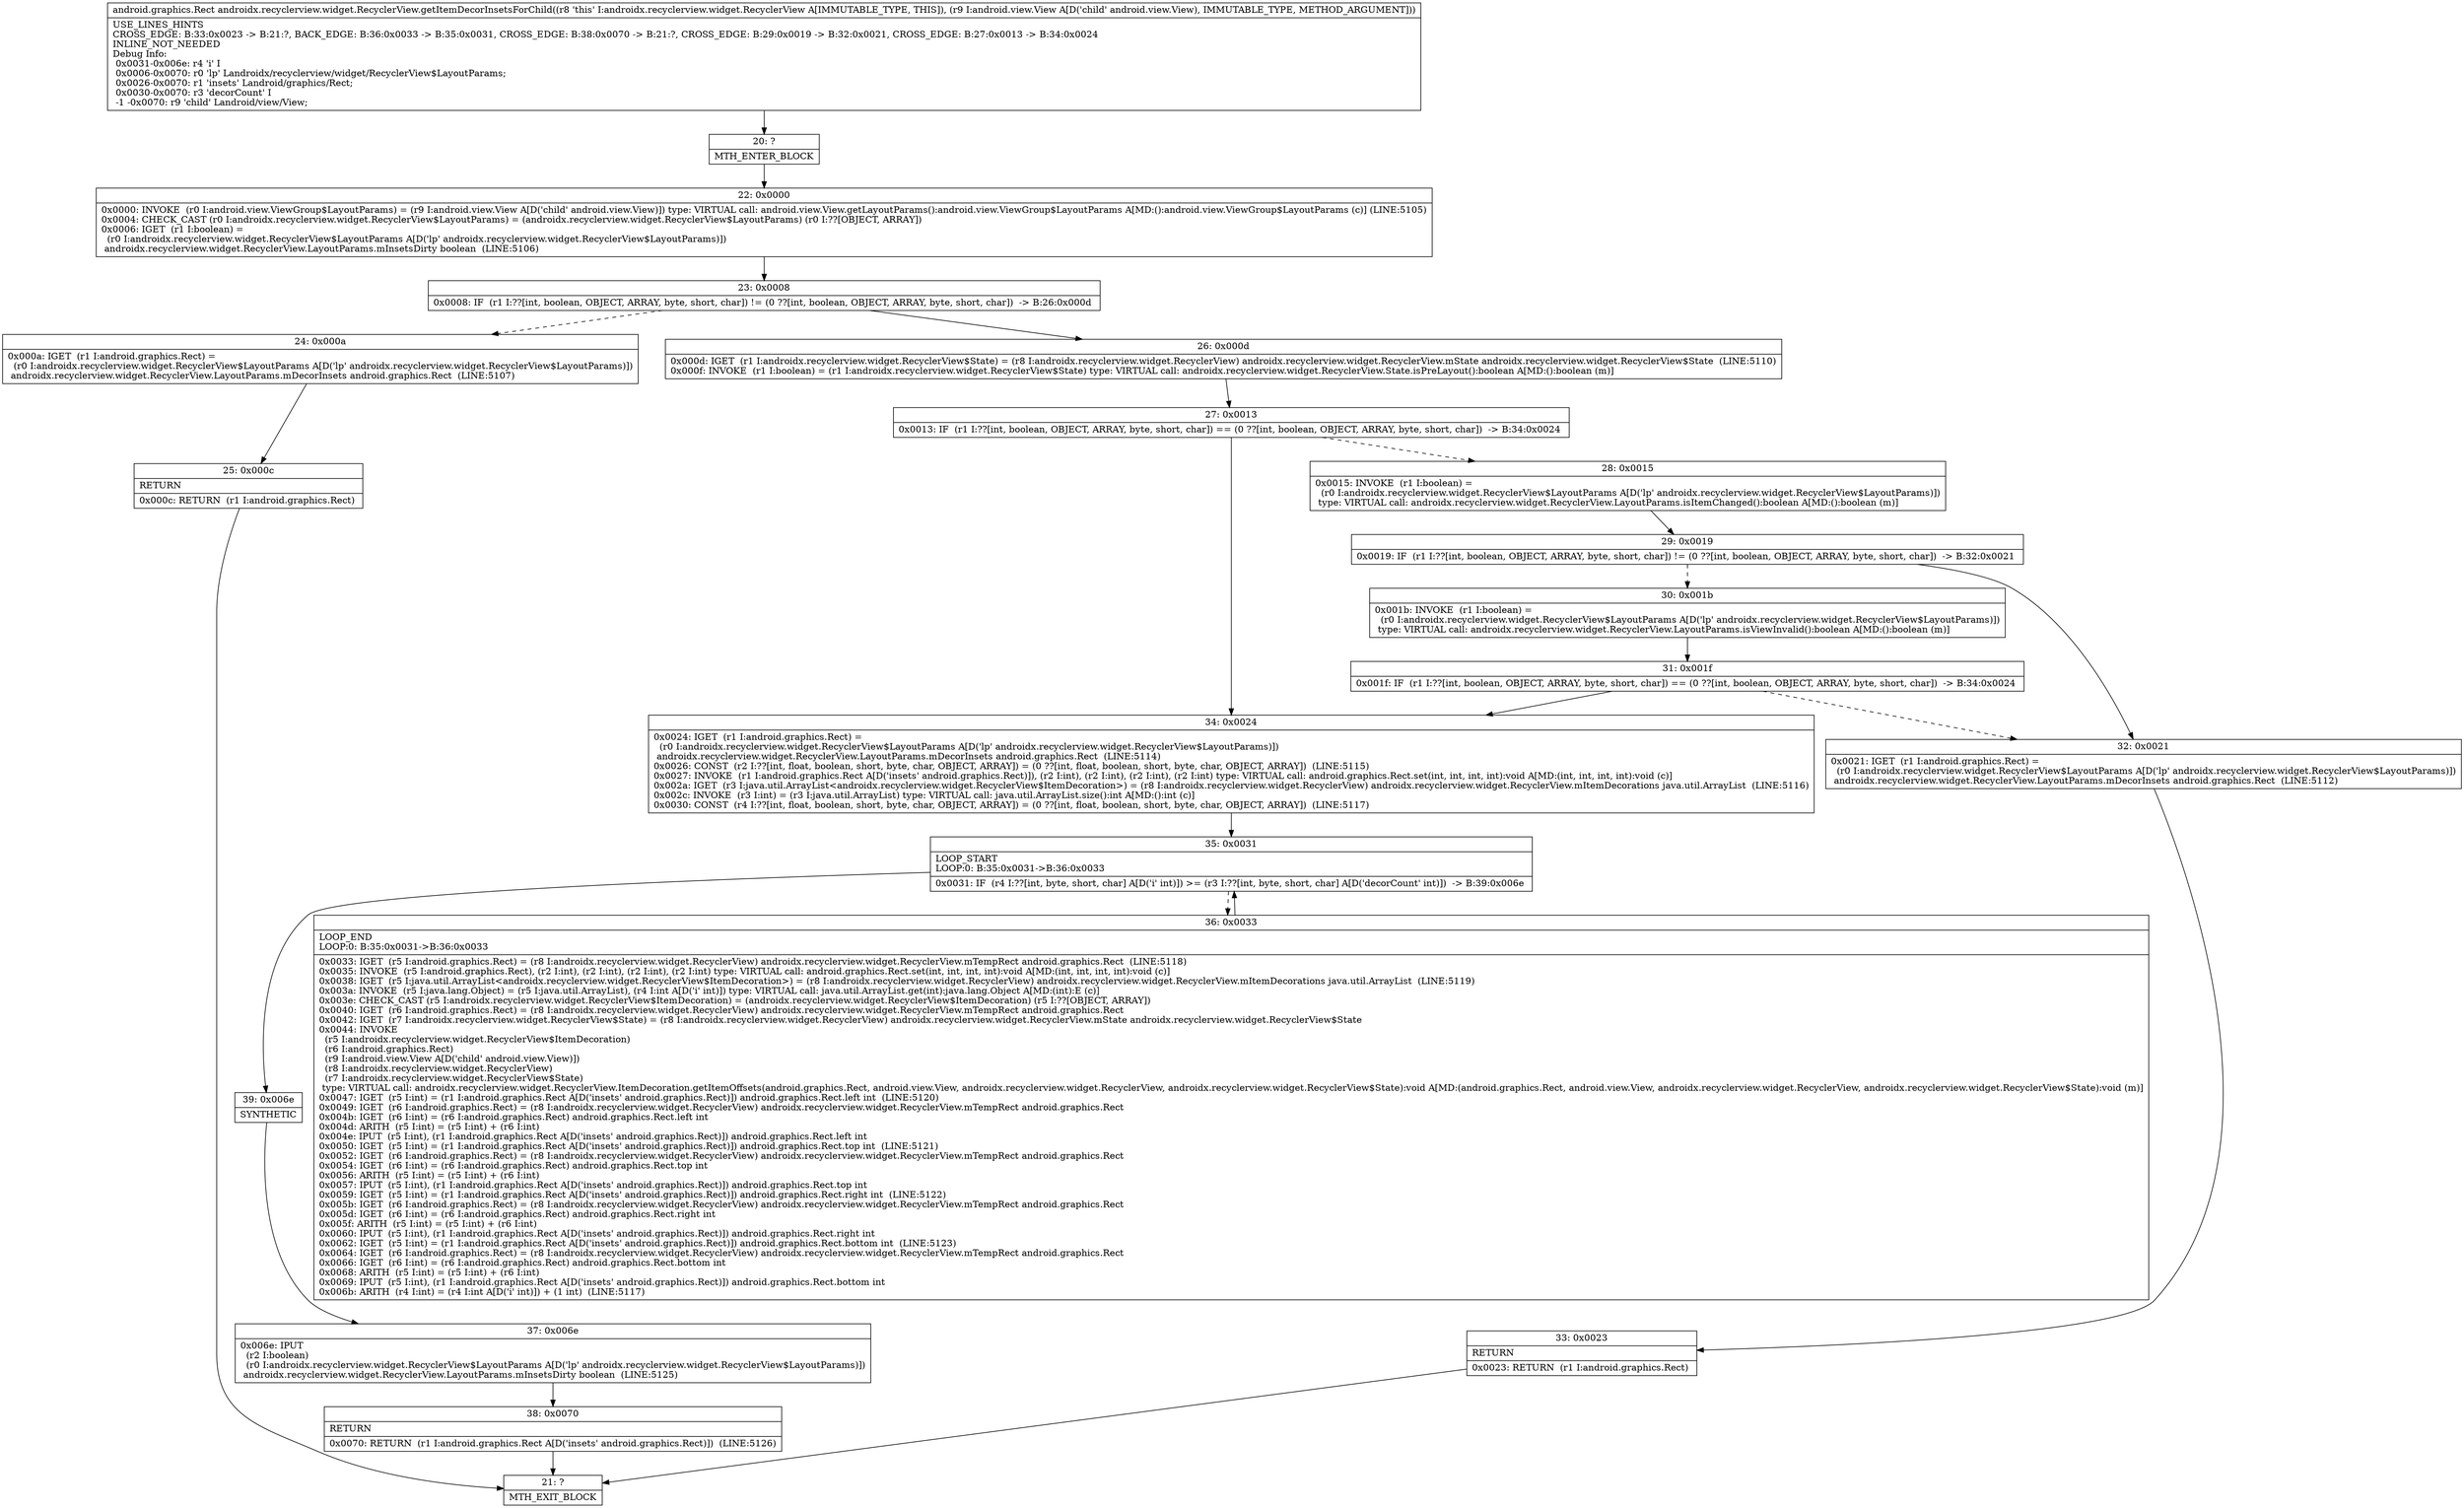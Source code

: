 digraph "CFG forandroidx.recyclerview.widget.RecyclerView.getItemDecorInsetsForChild(Landroid\/view\/View;)Landroid\/graphics\/Rect;" {
Node_20 [shape=record,label="{20\:\ ?|MTH_ENTER_BLOCK\l}"];
Node_22 [shape=record,label="{22\:\ 0x0000|0x0000: INVOKE  (r0 I:android.view.ViewGroup$LayoutParams) = (r9 I:android.view.View A[D('child' android.view.View)]) type: VIRTUAL call: android.view.View.getLayoutParams():android.view.ViewGroup$LayoutParams A[MD:():android.view.ViewGroup$LayoutParams (c)] (LINE:5105)\l0x0004: CHECK_CAST (r0 I:androidx.recyclerview.widget.RecyclerView$LayoutParams) = (androidx.recyclerview.widget.RecyclerView$LayoutParams) (r0 I:??[OBJECT, ARRAY]) \l0x0006: IGET  (r1 I:boolean) = \l  (r0 I:androidx.recyclerview.widget.RecyclerView$LayoutParams A[D('lp' androidx.recyclerview.widget.RecyclerView$LayoutParams)])\l androidx.recyclerview.widget.RecyclerView.LayoutParams.mInsetsDirty boolean  (LINE:5106)\l}"];
Node_23 [shape=record,label="{23\:\ 0x0008|0x0008: IF  (r1 I:??[int, boolean, OBJECT, ARRAY, byte, short, char]) != (0 ??[int, boolean, OBJECT, ARRAY, byte, short, char])  \-\> B:26:0x000d \l}"];
Node_24 [shape=record,label="{24\:\ 0x000a|0x000a: IGET  (r1 I:android.graphics.Rect) = \l  (r0 I:androidx.recyclerview.widget.RecyclerView$LayoutParams A[D('lp' androidx.recyclerview.widget.RecyclerView$LayoutParams)])\l androidx.recyclerview.widget.RecyclerView.LayoutParams.mDecorInsets android.graphics.Rect  (LINE:5107)\l}"];
Node_25 [shape=record,label="{25\:\ 0x000c|RETURN\l|0x000c: RETURN  (r1 I:android.graphics.Rect) \l}"];
Node_21 [shape=record,label="{21\:\ ?|MTH_EXIT_BLOCK\l}"];
Node_26 [shape=record,label="{26\:\ 0x000d|0x000d: IGET  (r1 I:androidx.recyclerview.widget.RecyclerView$State) = (r8 I:androidx.recyclerview.widget.RecyclerView) androidx.recyclerview.widget.RecyclerView.mState androidx.recyclerview.widget.RecyclerView$State  (LINE:5110)\l0x000f: INVOKE  (r1 I:boolean) = (r1 I:androidx.recyclerview.widget.RecyclerView$State) type: VIRTUAL call: androidx.recyclerview.widget.RecyclerView.State.isPreLayout():boolean A[MD:():boolean (m)]\l}"];
Node_27 [shape=record,label="{27\:\ 0x0013|0x0013: IF  (r1 I:??[int, boolean, OBJECT, ARRAY, byte, short, char]) == (0 ??[int, boolean, OBJECT, ARRAY, byte, short, char])  \-\> B:34:0x0024 \l}"];
Node_28 [shape=record,label="{28\:\ 0x0015|0x0015: INVOKE  (r1 I:boolean) = \l  (r0 I:androidx.recyclerview.widget.RecyclerView$LayoutParams A[D('lp' androidx.recyclerview.widget.RecyclerView$LayoutParams)])\l type: VIRTUAL call: androidx.recyclerview.widget.RecyclerView.LayoutParams.isItemChanged():boolean A[MD:():boolean (m)]\l}"];
Node_29 [shape=record,label="{29\:\ 0x0019|0x0019: IF  (r1 I:??[int, boolean, OBJECT, ARRAY, byte, short, char]) != (0 ??[int, boolean, OBJECT, ARRAY, byte, short, char])  \-\> B:32:0x0021 \l}"];
Node_30 [shape=record,label="{30\:\ 0x001b|0x001b: INVOKE  (r1 I:boolean) = \l  (r0 I:androidx.recyclerview.widget.RecyclerView$LayoutParams A[D('lp' androidx.recyclerview.widget.RecyclerView$LayoutParams)])\l type: VIRTUAL call: androidx.recyclerview.widget.RecyclerView.LayoutParams.isViewInvalid():boolean A[MD:():boolean (m)]\l}"];
Node_31 [shape=record,label="{31\:\ 0x001f|0x001f: IF  (r1 I:??[int, boolean, OBJECT, ARRAY, byte, short, char]) == (0 ??[int, boolean, OBJECT, ARRAY, byte, short, char])  \-\> B:34:0x0024 \l}"];
Node_32 [shape=record,label="{32\:\ 0x0021|0x0021: IGET  (r1 I:android.graphics.Rect) = \l  (r0 I:androidx.recyclerview.widget.RecyclerView$LayoutParams A[D('lp' androidx.recyclerview.widget.RecyclerView$LayoutParams)])\l androidx.recyclerview.widget.RecyclerView.LayoutParams.mDecorInsets android.graphics.Rect  (LINE:5112)\l}"];
Node_33 [shape=record,label="{33\:\ 0x0023|RETURN\l|0x0023: RETURN  (r1 I:android.graphics.Rect) \l}"];
Node_34 [shape=record,label="{34\:\ 0x0024|0x0024: IGET  (r1 I:android.graphics.Rect) = \l  (r0 I:androidx.recyclerview.widget.RecyclerView$LayoutParams A[D('lp' androidx.recyclerview.widget.RecyclerView$LayoutParams)])\l androidx.recyclerview.widget.RecyclerView.LayoutParams.mDecorInsets android.graphics.Rect  (LINE:5114)\l0x0026: CONST  (r2 I:??[int, float, boolean, short, byte, char, OBJECT, ARRAY]) = (0 ??[int, float, boolean, short, byte, char, OBJECT, ARRAY])  (LINE:5115)\l0x0027: INVOKE  (r1 I:android.graphics.Rect A[D('insets' android.graphics.Rect)]), (r2 I:int), (r2 I:int), (r2 I:int), (r2 I:int) type: VIRTUAL call: android.graphics.Rect.set(int, int, int, int):void A[MD:(int, int, int, int):void (c)]\l0x002a: IGET  (r3 I:java.util.ArrayList\<androidx.recyclerview.widget.RecyclerView$ItemDecoration\>) = (r8 I:androidx.recyclerview.widget.RecyclerView) androidx.recyclerview.widget.RecyclerView.mItemDecorations java.util.ArrayList  (LINE:5116)\l0x002c: INVOKE  (r3 I:int) = (r3 I:java.util.ArrayList) type: VIRTUAL call: java.util.ArrayList.size():int A[MD:():int (c)]\l0x0030: CONST  (r4 I:??[int, float, boolean, short, byte, char, OBJECT, ARRAY]) = (0 ??[int, float, boolean, short, byte, char, OBJECT, ARRAY])  (LINE:5117)\l}"];
Node_35 [shape=record,label="{35\:\ 0x0031|LOOP_START\lLOOP:0: B:35:0x0031\-\>B:36:0x0033\l|0x0031: IF  (r4 I:??[int, byte, short, char] A[D('i' int)]) \>= (r3 I:??[int, byte, short, char] A[D('decorCount' int)])  \-\> B:39:0x006e \l}"];
Node_36 [shape=record,label="{36\:\ 0x0033|LOOP_END\lLOOP:0: B:35:0x0031\-\>B:36:0x0033\l|0x0033: IGET  (r5 I:android.graphics.Rect) = (r8 I:androidx.recyclerview.widget.RecyclerView) androidx.recyclerview.widget.RecyclerView.mTempRect android.graphics.Rect  (LINE:5118)\l0x0035: INVOKE  (r5 I:android.graphics.Rect), (r2 I:int), (r2 I:int), (r2 I:int), (r2 I:int) type: VIRTUAL call: android.graphics.Rect.set(int, int, int, int):void A[MD:(int, int, int, int):void (c)]\l0x0038: IGET  (r5 I:java.util.ArrayList\<androidx.recyclerview.widget.RecyclerView$ItemDecoration\>) = (r8 I:androidx.recyclerview.widget.RecyclerView) androidx.recyclerview.widget.RecyclerView.mItemDecorations java.util.ArrayList  (LINE:5119)\l0x003a: INVOKE  (r5 I:java.lang.Object) = (r5 I:java.util.ArrayList), (r4 I:int A[D('i' int)]) type: VIRTUAL call: java.util.ArrayList.get(int):java.lang.Object A[MD:(int):E (c)]\l0x003e: CHECK_CAST (r5 I:androidx.recyclerview.widget.RecyclerView$ItemDecoration) = (androidx.recyclerview.widget.RecyclerView$ItemDecoration) (r5 I:??[OBJECT, ARRAY]) \l0x0040: IGET  (r6 I:android.graphics.Rect) = (r8 I:androidx.recyclerview.widget.RecyclerView) androidx.recyclerview.widget.RecyclerView.mTempRect android.graphics.Rect \l0x0042: IGET  (r7 I:androidx.recyclerview.widget.RecyclerView$State) = (r8 I:androidx.recyclerview.widget.RecyclerView) androidx.recyclerview.widget.RecyclerView.mState androidx.recyclerview.widget.RecyclerView$State \l0x0044: INVOKE  \l  (r5 I:androidx.recyclerview.widget.RecyclerView$ItemDecoration)\l  (r6 I:android.graphics.Rect)\l  (r9 I:android.view.View A[D('child' android.view.View)])\l  (r8 I:androidx.recyclerview.widget.RecyclerView)\l  (r7 I:androidx.recyclerview.widget.RecyclerView$State)\l type: VIRTUAL call: androidx.recyclerview.widget.RecyclerView.ItemDecoration.getItemOffsets(android.graphics.Rect, android.view.View, androidx.recyclerview.widget.RecyclerView, androidx.recyclerview.widget.RecyclerView$State):void A[MD:(android.graphics.Rect, android.view.View, androidx.recyclerview.widget.RecyclerView, androidx.recyclerview.widget.RecyclerView$State):void (m)]\l0x0047: IGET  (r5 I:int) = (r1 I:android.graphics.Rect A[D('insets' android.graphics.Rect)]) android.graphics.Rect.left int  (LINE:5120)\l0x0049: IGET  (r6 I:android.graphics.Rect) = (r8 I:androidx.recyclerview.widget.RecyclerView) androidx.recyclerview.widget.RecyclerView.mTempRect android.graphics.Rect \l0x004b: IGET  (r6 I:int) = (r6 I:android.graphics.Rect) android.graphics.Rect.left int \l0x004d: ARITH  (r5 I:int) = (r5 I:int) + (r6 I:int) \l0x004e: IPUT  (r5 I:int), (r1 I:android.graphics.Rect A[D('insets' android.graphics.Rect)]) android.graphics.Rect.left int \l0x0050: IGET  (r5 I:int) = (r1 I:android.graphics.Rect A[D('insets' android.graphics.Rect)]) android.graphics.Rect.top int  (LINE:5121)\l0x0052: IGET  (r6 I:android.graphics.Rect) = (r8 I:androidx.recyclerview.widget.RecyclerView) androidx.recyclerview.widget.RecyclerView.mTempRect android.graphics.Rect \l0x0054: IGET  (r6 I:int) = (r6 I:android.graphics.Rect) android.graphics.Rect.top int \l0x0056: ARITH  (r5 I:int) = (r5 I:int) + (r6 I:int) \l0x0057: IPUT  (r5 I:int), (r1 I:android.graphics.Rect A[D('insets' android.graphics.Rect)]) android.graphics.Rect.top int \l0x0059: IGET  (r5 I:int) = (r1 I:android.graphics.Rect A[D('insets' android.graphics.Rect)]) android.graphics.Rect.right int  (LINE:5122)\l0x005b: IGET  (r6 I:android.graphics.Rect) = (r8 I:androidx.recyclerview.widget.RecyclerView) androidx.recyclerview.widget.RecyclerView.mTempRect android.graphics.Rect \l0x005d: IGET  (r6 I:int) = (r6 I:android.graphics.Rect) android.graphics.Rect.right int \l0x005f: ARITH  (r5 I:int) = (r5 I:int) + (r6 I:int) \l0x0060: IPUT  (r5 I:int), (r1 I:android.graphics.Rect A[D('insets' android.graphics.Rect)]) android.graphics.Rect.right int \l0x0062: IGET  (r5 I:int) = (r1 I:android.graphics.Rect A[D('insets' android.graphics.Rect)]) android.graphics.Rect.bottom int  (LINE:5123)\l0x0064: IGET  (r6 I:android.graphics.Rect) = (r8 I:androidx.recyclerview.widget.RecyclerView) androidx.recyclerview.widget.RecyclerView.mTempRect android.graphics.Rect \l0x0066: IGET  (r6 I:int) = (r6 I:android.graphics.Rect) android.graphics.Rect.bottom int \l0x0068: ARITH  (r5 I:int) = (r5 I:int) + (r6 I:int) \l0x0069: IPUT  (r5 I:int), (r1 I:android.graphics.Rect A[D('insets' android.graphics.Rect)]) android.graphics.Rect.bottom int \l0x006b: ARITH  (r4 I:int) = (r4 I:int A[D('i' int)]) + (1 int)  (LINE:5117)\l}"];
Node_39 [shape=record,label="{39\:\ 0x006e|SYNTHETIC\l}"];
Node_37 [shape=record,label="{37\:\ 0x006e|0x006e: IPUT  \l  (r2 I:boolean)\l  (r0 I:androidx.recyclerview.widget.RecyclerView$LayoutParams A[D('lp' androidx.recyclerview.widget.RecyclerView$LayoutParams)])\l androidx.recyclerview.widget.RecyclerView.LayoutParams.mInsetsDirty boolean  (LINE:5125)\l}"];
Node_38 [shape=record,label="{38\:\ 0x0070|RETURN\l|0x0070: RETURN  (r1 I:android.graphics.Rect A[D('insets' android.graphics.Rect)])  (LINE:5126)\l}"];
MethodNode[shape=record,label="{android.graphics.Rect androidx.recyclerview.widget.RecyclerView.getItemDecorInsetsForChild((r8 'this' I:androidx.recyclerview.widget.RecyclerView A[IMMUTABLE_TYPE, THIS]), (r9 I:android.view.View A[D('child' android.view.View), IMMUTABLE_TYPE, METHOD_ARGUMENT]))  | USE_LINES_HINTS\lCROSS_EDGE: B:33:0x0023 \-\> B:21:?, BACK_EDGE: B:36:0x0033 \-\> B:35:0x0031, CROSS_EDGE: B:38:0x0070 \-\> B:21:?, CROSS_EDGE: B:29:0x0019 \-\> B:32:0x0021, CROSS_EDGE: B:27:0x0013 \-\> B:34:0x0024\lINLINE_NOT_NEEDED\lDebug Info:\l  0x0031\-0x006e: r4 'i' I\l  0x0006\-0x0070: r0 'lp' Landroidx\/recyclerview\/widget\/RecyclerView$LayoutParams;\l  0x0026\-0x0070: r1 'insets' Landroid\/graphics\/Rect;\l  0x0030\-0x0070: r3 'decorCount' I\l  \-1 \-0x0070: r9 'child' Landroid\/view\/View;\l}"];
MethodNode -> Node_20;Node_20 -> Node_22;
Node_22 -> Node_23;
Node_23 -> Node_24[style=dashed];
Node_23 -> Node_26;
Node_24 -> Node_25;
Node_25 -> Node_21;
Node_26 -> Node_27;
Node_27 -> Node_28[style=dashed];
Node_27 -> Node_34;
Node_28 -> Node_29;
Node_29 -> Node_30[style=dashed];
Node_29 -> Node_32;
Node_30 -> Node_31;
Node_31 -> Node_32[style=dashed];
Node_31 -> Node_34;
Node_32 -> Node_33;
Node_33 -> Node_21;
Node_34 -> Node_35;
Node_35 -> Node_36[style=dashed];
Node_35 -> Node_39;
Node_36 -> Node_35;
Node_39 -> Node_37;
Node_37 -> Node_38;
Node_38 -> Node_21;
}

